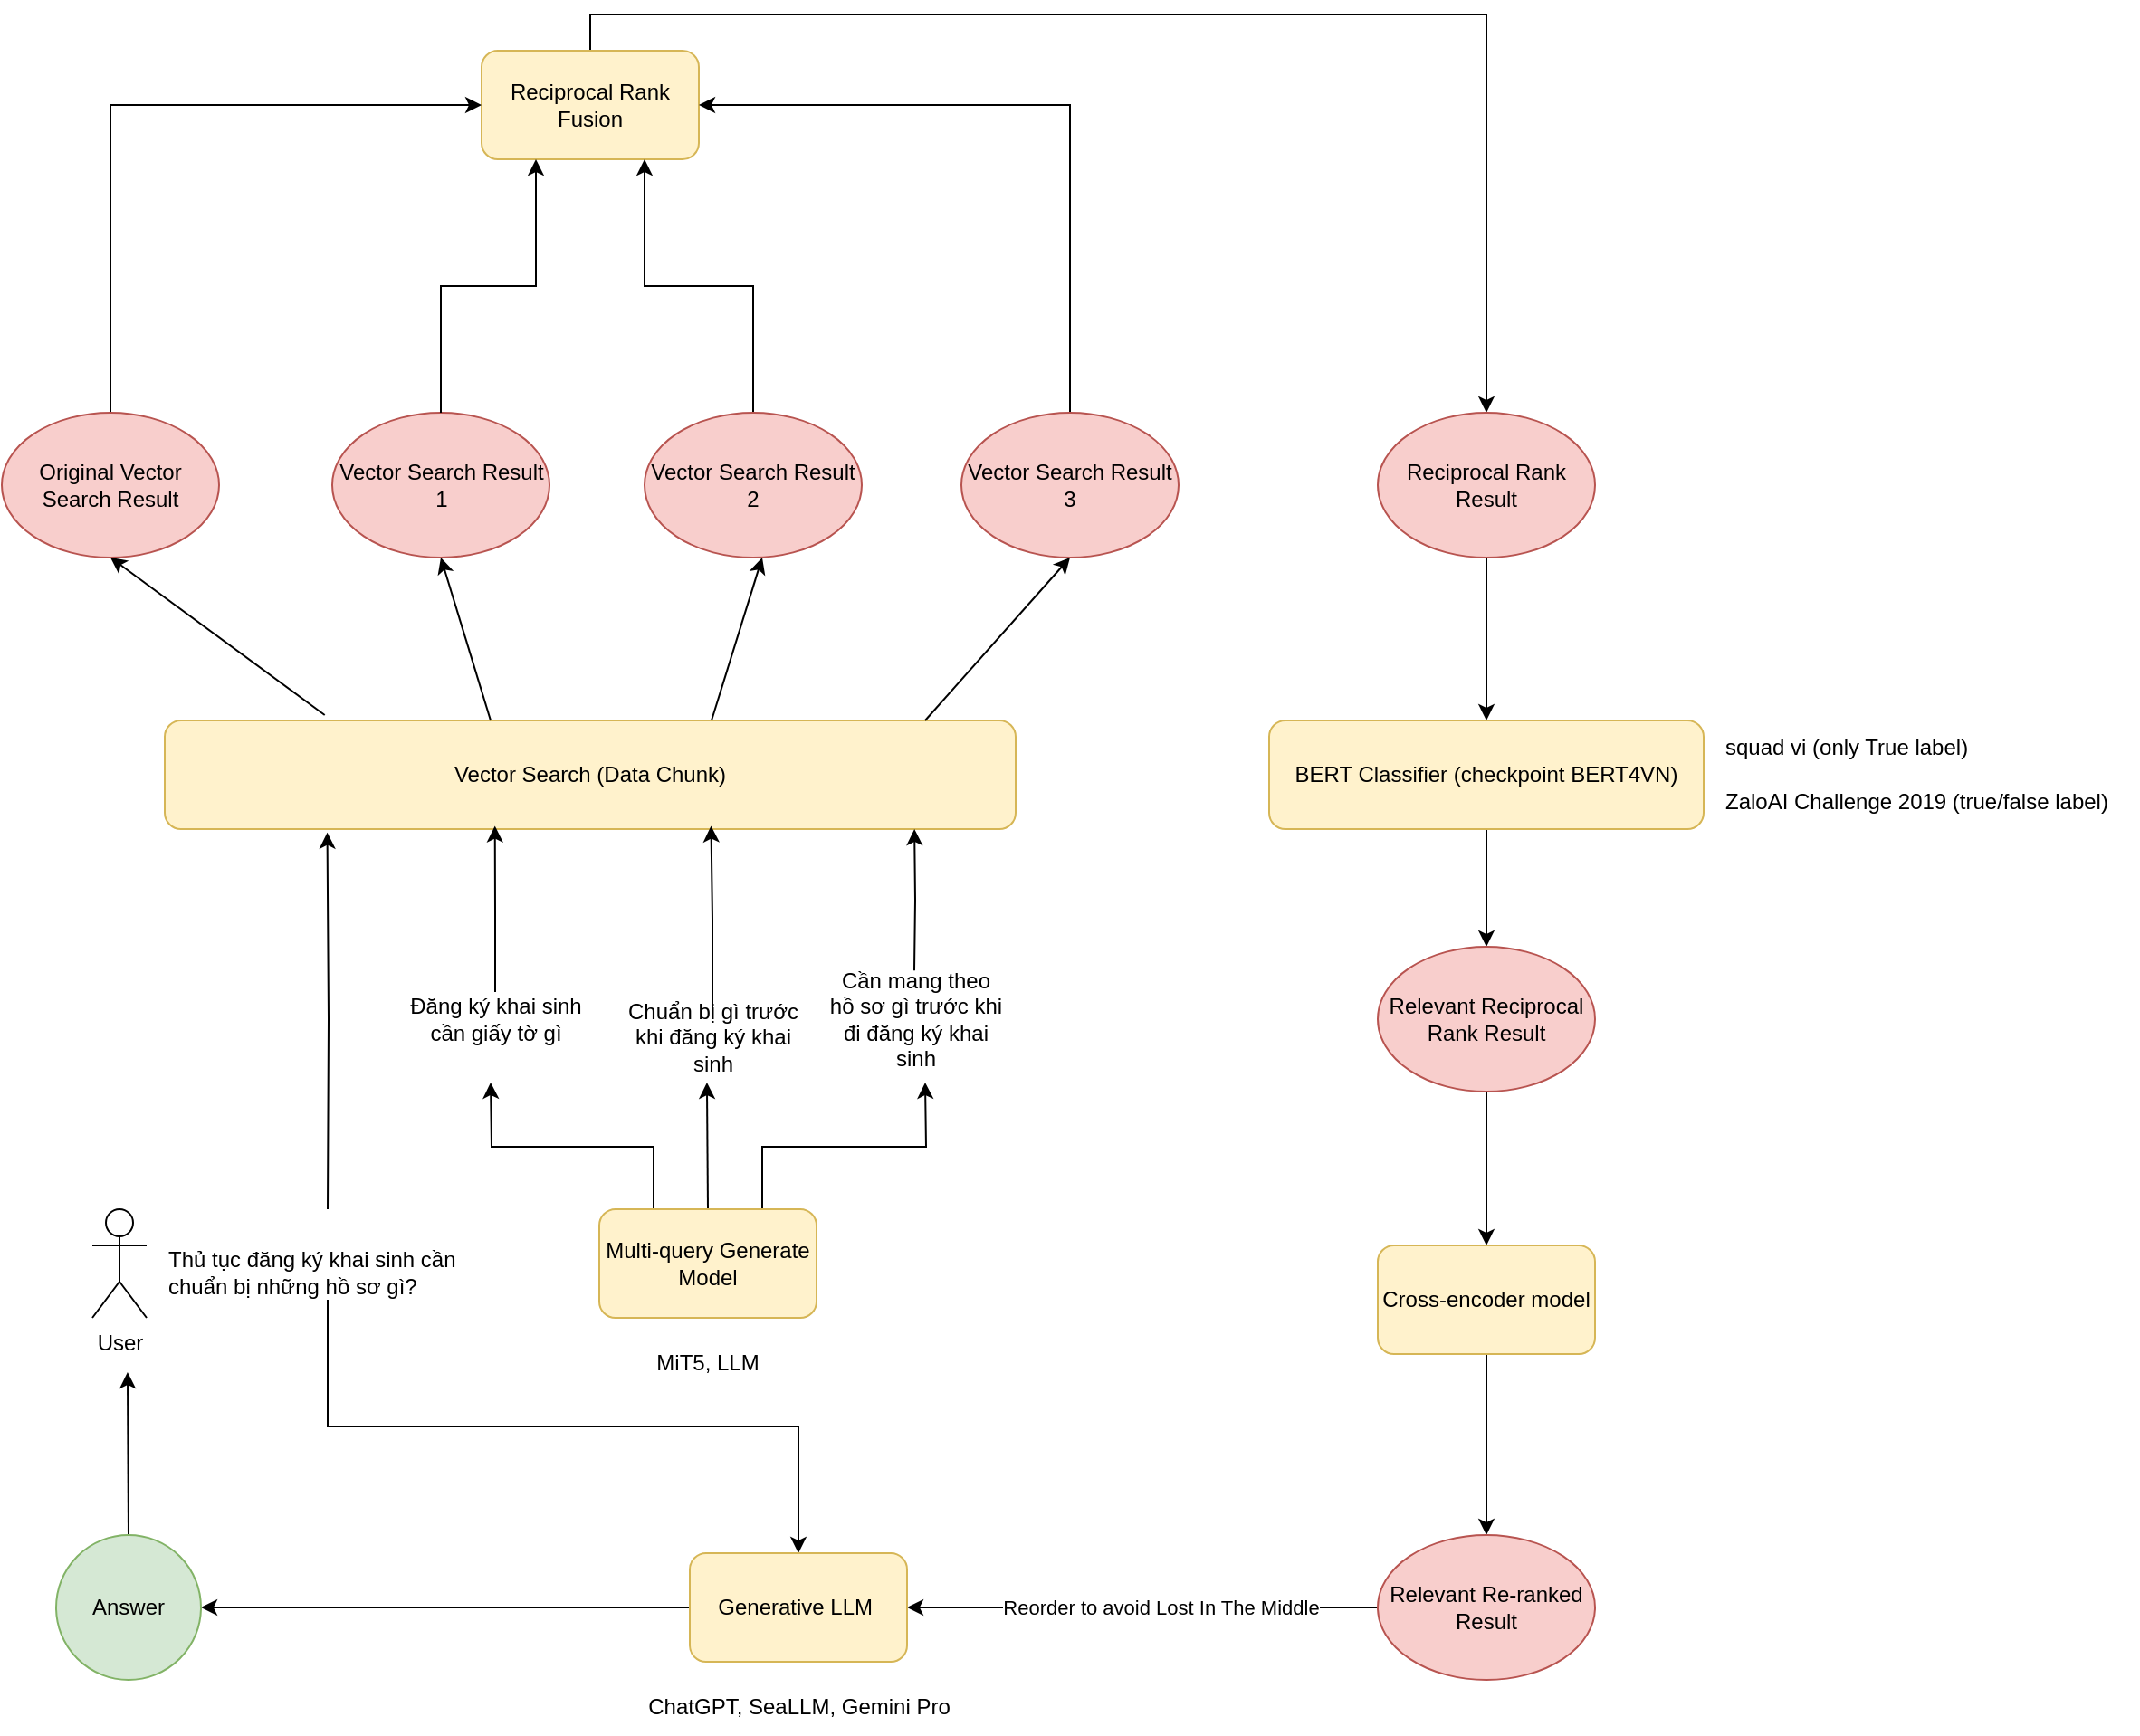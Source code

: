 <mxfile version="22.1.16" type="device">
  <diagram name="Page-1" id="QrG4sLnQrkts0TlJxXnn">
    <mxGraphModel dx="1307" dy="1101" grid="1" gridSize="10" guides="1" tooltips="1" connect="1" arrows="1" fold="1" page="0" pageScale="1" pageWidth="1100" pageHeight="850" math="0" shadow="0">
      <root>
        <mxCell id="0" />
        <mxCell id="1" parent="0" />
        <mxCell id="ambx4dIdu_V6Q4sdXxfq-1" value="User" style="shape=umlActor;verticalLabelPosition=bottom;verticalAlign=top;html=1;outlineConnect=0;" vertex="1" parent="1">
          <mxGeometry x="50" y="280" width="30" height="60" as="geometry" />
        </mxCell>
        <mxCell id="ambx4dIdu_V6Q4sdXxfq-18" style="edgeStyle=orthogonalEdgeStyle;rounded=0;orthogonalLoop=1;jettySize=auto;html=1;entryX=0.191;entryY=1.031;entryDx=0;entryDy=0;entryPerimeter=0;" edge="1" parent="1" target="ambx4dIdu_V6Q4sdXxfq-12">
          <mxGeometry relative="1" as="geometry">
            <mxPoint x="180" y="130.0" as="targetPoint" />
            <mxPoint x="180" y="280" as="sourcePoint" />
          </mxGeometry>
        </mxCell>
        <mxCell id="ambx4dIdu_V6Q4sdXxfq-52" style="edgeStyle=orthogonalEdgeStyle;rounded=0;orthogonalLoop=1;jettySize=auto;html=1;exitX=0.5;exitY=1;exitDx=0;exitDy=0;" edge="1" parent="1" source="ambx4dIdu_V6Q4sdXxfq-2" target="ambx4dIdu_V6Q4sdXxfq-49">
          <mxGeometry relative="1" as="geometry" />
        </mxCell>
        <mxCell id="ambx4dIdu_V6Q4sdXxfq-2" value="Thủ tục đăng ký khai sinh cần chuẩn bị những hồ sơ gì?" style="text;html=1;strokeColor=none;fillColor=none;align=left;verticalAlign=middle;whiteSpace=wrap;rounded=0;" vertex="1" parent="1">
          <mxGeometry x="90" y="300" width="180" height="30" as="geometry" />
        </mxCell>
        <mxCell id="ambx4dIdu_V6Q4sdXxfq-5" value="" style="group" vertex="1" connectable="0" parent="1">
          <mxGeometry x="325" y="280" width="130" height="60" as="geometry" />
        </mxCell>
        <mxCell id="ambx4dIdu_V6Q4sdXxfq-33" style="edgeStyle=orthogonalEdgeStyle;rounded=0;orthogonalLoop=1;jettySize=auto;html=1;exitX=0.25;exitY=0;exitDx=0;exitDy=0;" edge="1" parent="ambx4dIdu_V6Q4sdXxfq-5" source="ambx4dIdu_V6Q4sdXxfq-3">
          <mxGeometry relative="1" as="geometry">
            <mxPoint x="-55" y="-70" as="targetPoint" />
          </mxGeometry>
        </mxCell>
        <mxCell id="ambx4dIdu_V6Q4sdXxfq-34" style="edgeStyle=orthogonalEdgeStyle;rounded=0;orthogonalLoop=1;jettySize=auto;html=1;exitX=0.5;exitY=0;exitDx=0;exitDy=0;" edge="1" parent="ambx4dIdu_V6Q4sdXxfq-5" source="ambx4dIdu_V6Q4sdXxfq-3">
          <mxGeometry relative="1" as="geometry">
            <mxPoint x="64.471" y="-70" as="targetPoint" />
          </mxGeometry>
        </mxCell>
        <mxCell id="ambx4dIdu_V6Q4sdXxfq-35" style="edgeStyle=orthogonalEdgeStyle;rounded=0;orthogonalLoop=1;jettySize=auto;html=1;exitX=0.75;exitY=0;exitDx=0;exitDy=0;" edge="1" parent="ambx4dIdu_V6Q4sdXxfq-5" source="ambx4dIdu_V6Q4sdXxfq-3">
          <mxGeometry relative="1" as="geometry">
            <mxPoint x="185" y="-70" as="targetPoint" />
          </mxGeometry>
        </mxCell>
        <mxCell id="ambx4dIdu_V6Q4sdXxfq-3" value="" style="rounded=1;whiteSpace=wrap;html=1;fillColor=#fff2cc;strokeColor=#d6b656;" vertex="1" parent="ambx4dIdu_V6Q4sdXxfq-5">
          <mxGeometry x="5" width="120" height="60" as="geometry" />
        </mxCell>
        <mxCell id="ambx4dIdu_V6Q4sdXxfq-4" value="Multi-query Generate Model" style="text;html=1;strokeColor=none;fillColor=none;align=center;verticalAlign=middle;whiteSpace=wrap;rounded=0;" vertex="1" parent="ambx4dIdu_V6Q4sdXxfq-5">
          <mxGeometry y="15" width="130" height="30" as="geometry" />
        </mxCell>
        <mxCell id="ambx4dIdu_V6Q4sdXxfq-6" value="MiT5, LLM" style="text;html=1;strokeColor=none;fillColor=none;align=center;verticalAlign=middle;whiteSpace=wrap;rounded=0;" vertex="1" parent="1">
          <mxGeometry x="360" y="350" width="60" height="30" as="geometry" />
        </mxCell>
        <mxCell id="ambx4dIdu_V6Q4sdXxfq-7" value="Đăng ký khai sinh cần giấy tờ gì" style="text;html=1;strokeColor=none;fillColor=none;align=center;verticalAlign=middle;whiteSpace=wrap;rounded=0;" vertex="1" parent="1">
          <mxGeometry x="222.5" y="160" width="100" height="30" as="geometry" />
        </mxCell>
        <mxCell id="ambx4dIdu_V6Q4sdXxfq-8" value="Chuẩn bị gì trước khi đăng ký khai sinh" style="text;html=1;strokeColor=none;fillColor=none;align=center;verticalAlign=middle;whiteSpace=wrap;rounded=0;" vertex="1" parent="1">
          <mxGeometry x="342.5" y="170" width="100" height="30" as="geometry" />
        </mxCell>
        <mxCell id="ambx4dIdu_V6Q4sdXxfq-10" value="Cần mang theo hồ sơ gì trước khi đi đăng ký khai sinh" style="text;html=1;strokeColor=none;fillColor=none;align=center;verticalAlign=middle;whiteSpace=wrap;rounded=0;" vertex="1" parent="1">
          <mxGeometry x="455" y="160" width="100" height="30" as="geometry" />
        </mxCell>
        <mxCell id="ambx4dIdu_V6Q4sdXxfq-12" value="Vector Search (Data Chunk)" style="rounded=1;whiteSpace=wrap;html=1;fillColor=#fff2cc;strokeColor=#d6b656;" vertex="1" parent="1">
          <mxGeometry x="90" y="10" width="470" height="60" as="geometry" />
        </mxCell>
        <mxCell id="ambx4dIdu_V6Q4sdXxfq-14" style="edgeStyle=orthogonalEdgeStyle;rounded=0;orthogonalLoop=1;jettySize=auto;html=1;exitX=0.5;exitY=0;exitDx=0;exitDy=0;entryX=0.388;entryY=0.971;entryDx=0;entryDy=0;entryPerimeter=0;" edge="1" parent="1" source="ambx4dIdu_V6Q4sdXxfq-7" target="ambx4dIdu_V6Q4sdXxfq-12">
          <mxGeometry relative="1" as="geometry" />
        </mxCell>
        <mxCell id="ambx4dIdu_V6Q4sdXxfq-15" style="edgeStyle=orthogonalEdgeStyle;rounded=0;orthogonalLoop=1;jettySize=auto;html=1;exitX=0.5;exitY=0;exitDx=0;exitDy=0;entryX=0.642;entryY=0.971;entryDx=0;entryDy=0;entryPerimeter=0;" edge="1" parent="1" source="ambx4dIdu_V6Q4sdXxfq-8" target="ambx4dIdu_V6Q4sdXxfq-12">
          <mxGeometry relative="1" as="geometry" />
        </mxCell>
        <mxCell id="ambx4dIdu_V6Q4sdXxfq-17" style="edgeStyle=orthogonalEdgeStyle;rounded=0;orthogonalLoop=1;jettySize=auto;html=1;entryX=0.881;entryY=1.032;entryDx=0;entryDy=0;entryPerimeter=0;" edge="1" parent="1">
          <mxGeometry relative="1" as="geometry">
            <mxPoint x="504" y="148.08" as="sourcePoint" />
            <mxPoint x="504.07" y="70.0" as="targetPoint" />
          </mxGeometry>
        </mxCell>
        <mxCell id="ambx4dIdu_V6Q4sdXxfq-37" style="edgeStyle=orthogonalEdgeStyle;rounded=0;orthogonalLoop=1;jettySize=auto;html=1;exitX=0.5;exitY=0;exitDx=0;exitDy=0;" edge="1" parent="1" source="ambx4dIdu_V6Q4sdXxfq-19" target="ambx4dIdu_V6Q4sdXxfq-36">
          <mxGeometry relative="1" as="geometry" />
        </mxCell>
        <mxCell id="ambx4dIdu_V6Q4sdXxfq-19" value="Reciprocal Rank Fusion" style="rounded=1;whiteSpace=wrap;html=1;fillColor=#fff2cc;strokeColor=#d6b656;" vertex="1" parent="1">
          <mxGeometry x="265" y="-360" width="120" height="60" as="geometry" />
        </mxCell>
        <mxCell id="ambx4dIdu_V6Q4sdXxfq-24" style="edgeStyle=orthogonalEdgeStyle;rounded=0;orthogonalLoop=1;jettySize=auto;html=1;exitX=0.5;exitY=0;exitDx=0;exitDy=0;entryX=0;entryY=0.5;entryDx=0;entryDy=0;" edge="1" parent="1" source="ambx4dIdu_V6Q4sdXxfq-20" target="ambx4dIdu_V6Q4sdXxfq-19">
          <mxGeometry relative="1" as="geometry" />
        </mxCell>
        <mxCell id="ambx4dIdu_V6Q4sdXxfq-20" value="Original Vector Search Result" style="ellipse;whiteSpace=wrap;html=1;fillColor=#f8cecc;strokeColor=#b85450;" vertex="1" parent="1">
          <mxGeometry y="-160" width="120" height="80" as="geometry" />
        </mxCell>
        <mxCell id="ambx4dIdu_V6Q4sdXxfq-21" value="Vector Search Result 1" style="ellipse;whiteSpace=wrap;html=1;fillColor=#f8cecc;strokeColor=#b85450;" vertex="1" parent="1">
          <mxGeometry x="182.5" y="-160" width="120" height="80" as="geometry" />
        </mxCell>
        <mxCell id="ambx4dIdu_V6Q4sdXxfq-26" style="edgeStyle=orthogonalEdgeStyle;rounded=0;orthogonalLoop=1;jettySize=auto;html=1;exitX=0.5;exitY=0;exitDx=0;exitDy=0;entryX=0.75;entryY=1;entryDx=0;entryDy=0;" edge="1" parent="1" source="ambx4dIdu_V6Q4sdXxfq-22" target="ambx4dIdu_V6Q4sdXxfq-19">
          <mxGeometry relative="1" as="geometry" />
        </mxCell>
        <mxCell id="ambx4dIdu_V6Q4sdXxfq-22" value="Vector Search Result 2" style="ellipse;whiteSpace=wrap;html=1;fillColor=#f8cecc;strokeColor=#b85450;" vertex="1" parent="1">
          <mxGeometry x="355" y="-160" width="120" height="80" as="geometry" />
        </mxCell>
        <mxCell id="ambx4dIdu_V6Q4sdXxfq-27" style="edgeStyle=orthogonalEdgeStyle;rounded=0;orthogonalLoop=1;jettySize=auto;html=1;exitX=0.5;exitY=0;exitDx=0;exitDy=0;entryX=1;entryY=0.5;entryDx=0;entryDy=0;" edge="1" parent="1" source="ambx4dIdu_V6Q4sdXxfq-23" target="ambx4dIdu_V6Q4sdXxfq-19">
          <mxGeometry relative="1" as="geometry" />
        </mxCell>
        <mxCell id="ambx4dIdu_V6Q4sdXxfq-23" value="Vector Search Result 3" style="ellipse;whiteSpace=wrap;html=1;fillColor=#f8cecc;strokeColor=#b85450;" vertex="1" parent="1">
          <mxGeometry x="530" y="-160" width="120" height="80" as="geometry" />
        </mxCell>
        <mxCell id="ambx4dIdu_V6Q4sdXxfq-25" style="edgeStyle=orthogonalEdgeStyle;rounded=0;orthogonalLoop=1;jettySize=auto;html=1;exitX=0.5;exitY=0;exitDx=0;exitDy=0;entryX=0.25;entryY=1;entryDx=0;entryDy=0;" edge="1" parent="1" source="ambx4dIdu_V6Q4sdXxfq-21" target="ambx4dIdu_V6Q4sdXxfq-19">
          <mxGeometry relative="1" as="geometry" />
        </mxCell>
        <mxCell id="ambx4dIdu_V6Q4sdXxfq-28" value="" style="endArrow=classic;html=1;rounded=0;entryX=0.5;entryY=1;entryDx=0;entryDy=0;exitX=0.188;exitY=-0.05;exitDx=0;exitDy=0;exitPerimeter=0;" edge="1" parent="1" source="ambx4dIdu_V6Q4sdXxfq-12" target="ambx4dIdu_V6Q4sdXxfq-20">
          <mxGeometry width="50" height="50" relative="1" as="geometry">
            <mxPoint x="150" y="10" as="sourcePoint" />
            <mxPoint x="200" y="-40" as="targetPoint" />
          </mxGeometry>
        </mxCell>
        <mxCell id="ambx4dIdu_V6Q4sdXxfq-29" value="" style="endArrow=classic;html=1;rounded=0;entryX=0.5;entryY=1;entryDx=0;entryDy=0;" edge="1" parent="1" target="ambx4dIdu_V6Q4sdXxfq-21">
          <mxGeometry width="50" height="50" relative="1" as="geometry">
            <mxPoint x="270" y="10" as="sourcePoint" />
            <mxPoint x="320" y="-40" as="targetPoint" />
          </mxGeometry>
        </mxCell>
        <mxCell id="ambx4dIdu_V6Q4sdXxfq-30" value="" style="endArrow=classic;html=1;rounded=0;entryX=0.5;entryY=1;entryDx=0;entryDy=0;" edge="1" parent="1">
          <mxGeometry width="50" height="50" relative="1" as="geometry">
            <mxPoint x="392" y="10" as="sourcePoint" />
            <mxPoint x="420" y="-80" as="targetPoint" />
          </mxGeometry>
        </mxCell>
        <mxCell id="ambx4dIdu_V6Q4sdXxfq-31" value="" style="endArrow=classic;html=1;rounded=0;entryX=0.5;entryY=1;entryDx=0;entryDy=0;" edge="1" parent="1" target="ambx4dIdu_V6Q4sdXxfq-23">
          <mxGeometry width="50" height="50" relative="1" as="geometry">
            <mxPoint x="510" y="10" as="sourcePoint" />
            <mxPoint x="538" y="-80" as="targetPoint" />
          </mxGeometry>
        </mxCell>
        <mxCell id="ambx4dIdu_V6Q4sdXxfq-36" value="Reciprocal Rank Result" style="ellipse;whiteSpace=wrap;html=1;fillColor=#f8cecc;strokeColor=#b85450;" vertex="1" parent="1">
          <mxGeometry x="760" y="-160" width="120" height="80" as="geometry" />
        </mxCell>
        <mxCell id="ambx4dIdu_V6Q4sdXxfq-44" style="edgeStyle=orthogonalEdgeStyle;rounded=0;orthogonalLoop=1;jettySize=auto;html=1;exitX=0.5;exitY=1;exitDx=0;exitDy=0;entryX=0.5;entryY=0;entryDx=0;entryDy=0;" edge="1" parent="1" source="ambx4dIdu_V6Q4sdXxfq-38" target="ambx4dIdu_V6Q4sdXxfq-42">
          <mxGeometry relative="1" as="geometry" />
        </mxCell>
        <mxCell id="ambx4dIdu_V6Q4sdXxfq-38" value="BERT Classifier (checkpoint BERT4VN)" style="rounded=1;whiteSpace=wrap;html=1;fillColor=#fff2cc;strokeColor=#d6b656;" vertex="1" parent="1">
          <mxGeometry x="700" y="10" width="240" height="60" as="geometry" />
        </mxCell>
        <mxCell id="ambx4dIdu_V6Q4sdXxfq-39" style="edgeStyle=orthogonalEdgeStyle;rounded=0;orthogonalLoop=1;jettySize=auto;html=1;exitX=0.5;exitY=1;exitDx=0;exitDy=0;entryX=0.5;entryY=0;entryDx=0;entryDy=0;" edge="1" parent="1" source="ambx4dIdu_V6Q4sdXxfq-36" target="ambx4dIdu_V6Q4sdXxfq-38">
          <mxGeometry relative="1" as="geometry" />
        </mxCell>
        <mxCell id="ambx4dIdu_V6Q4sdXxfq-40" value="squad vi (only True label)" style="text;html=1;align=left;verticalAlign=middle;resizable=0;points=[];autosize=1;strokeColor=none;fillColor=none;" vertex="1" parent="1">
          <mxGeometry x="950" y="10" width="160" height="30" as="geometry" />
        </mxCell>
        <mxCell id="ambx4dIdu_V6Q4sdXxfq-41" value="ZaloAI Challenge 2019 (true/false label)" style="text;html=1;align=left;verticalAlign=middle;resizable=0;points=[];autosize=1;strokeColor=none;fillColor=none;" vertex="1" parent="1">
          <mxGeometry x="950" y="40" width="230" height="30" as="geometry" />
        </mxCell>
        <mxCell id="ambx4dIdu_V6Q4sdXxfq-46" style="edgeStyle=orthogonalEdgeStyle;rounded=0;orthogonalLoop=1;jettySize=auto;html=1;exitX=0.5;exitY=1;exitDx=0;exitDy=0;entryX=0.5;entryY=0;entryDx=0;entryDy=0;" edge="1" parent="1" source="ambx4dIdu_V6Q4sdXxfq-42" target="ambx4dIdu_V6Q4sdXxfq-45">
          <mxGeometry relative="1" as="geometry" />
        </mxCell>
        <mxCell id="ambx4dIdu_V6Q4sdXxfq-42" value="Relevant Reciprocal Rank Result" style="ellipse;whiteSpace=wrap;html=1;fillColor=#f8cecc;strokeColor=#b85450;" vertex="1" parent="1">
          <mxGeometry x="760" y="135" width="120" height="80" as="geometry" />
        </mxCell>
        <mxCell id="ambx4dIdu_V6Q4sdXxfq-48" style="edgeStyle=orthogonalEdgeStyle;rounded=0;orthogonalLoop=1;jettySize=auto;html=1;exitX=0.5;exitY=1;exitDx=0;exitDy=0;entryX=0.5;entryY=0;entryDx=0;entryDy=0;" edge="1" parent="1" source="ambx4dIdu_V6Q4sdXxfq-45" target="ambx4dIdu_V6Q4sdXxfq-47">
          <mxGeometry relative="1" as="geometry" />
        </mxCell>
        <mxCell id="ambx4dIdu_V6Q4sdXxfq-45" value="Cross-encoder model" style="rounded=1;whiteSpace=wrap;html=1;fillColor=#fff2cc;strokeColor=#d6b656;" vertex="1" parent="1">
          <mxGeometry x="760" y="300" width="120" height="60" as="geometry" />
        </mxCell>
        <mxCell id="ambx4dIdu_V6Q4sdXxfq-50" style="edgeStyle=orthogonalEdgeStyle;rounded=0;orthogonalLoop=1;jettySize=auto;html=1;exitX=0;exitY=0.5;exitDx=0;exitDy=0;entryX=1;entryY=0.5;entryDx=0;entryDy=0;" edge="1" parent="1" source="ambx4dIdu_V6Q4sdXxfq-47" target="ambx4dIdu_V6Q4sdXxfq-49">
          <mxGeometry relative="1" as="geometry" />
        </mxCell>
        <mxCell id="ambx4dIdu_V6Q4sdXxfq-51" value="Reorder to avoid Lost In The Middle" style="edgeLabel;html=1;align=center;verticalAlign=middle;resizable=0;points=[];" vertex="1" connectable="0" parent="ambx4dIdu_V6Q4sdXxfq-50">
          <mxGeometry x="-0.072" relative="1" as="geometry">
            <mxPoint as="offset" />
          </mxGeometry>
        </mxCell>
        <mxCell id="ambx4dIdu_V6Q4sdXxfq-47" value="Relevant Re-ranked Result" style="ellipse;whiteSpace=wrap;html=1;fillColor=#f8cecc;strokeColor=#b85450;" vertex="1" parent="1">
          <mxGeometry x="760" y="460" width="120" height="80" as="geometry" />
        </mxCell>
        <mxCell id="ambx4dIdu_V6Q4sdXxfq-55" style="edgeStyle=orthogonalEdgeStyle;rounded=0;orthogonalLoop=1;jettySize=auto;html=1;exitX=0;exitY=0.5;exitDx=0;exitDy=0;entryX=1;entryY=0.5;entryDx=0;entryDy=0;" edge="1" parent="1" source="ambx4dIdu_V6Q4sdXxfq-49" target="ambx4dIdu_V6Q4sdXxfq-54">
          <mxGeometry relative="1" as="geometry" />
        </mxCell>
        <mxCell id="ambx4dIdu_V6Q4sdXxfq-49" value="Generative LLM&amp;nbsp;" style="rounded=1;whiteSpace=wrap;html=1;fillColor=#fff2cc;strokeColor=#d6b656;" vertex="1" parent="1">
          <mxGeometry x="380" y="470" width="120" height="60" as="geometry" />
        </mxCell>
        <mxCell id="ambx4dIdu_V6Q4sdXxfq-56" style="edgeStyle=orthogonalEdgeStyle;rounded=0;orthogonalLoop=1;jettySize=auto;html=1;exitX=0.5;exitY=0;exitDx=0;exitDy=0;" edge="1" parent="1" source="ambx4dIdu_V6Q4sdXxfq-54">
          <mxGeometry relative="1" as="geometry">
            <mxPoint x="69.471" y="370" as="targetPoint" />
          </mxGeometry>
        </mxCell>
        <mxCell id="ambx4dIdu_V6Q4sdXxfq-54" value="Answer" style="ellipse;whiteSpace=wrap;html=1;aspect=fixed;fillColor=#d5e8d4;strokeColor=#82b366;" vertex="1" parent="1">
          <mxGeometry x="30" y="460" width="80" height="80" as="geometry" />
        </mxCell>
        <mxCell id="ambx4dIdu_V6Q4sdXxfq-57" value="ChatGPT, SeaLLM, Gemini Pro" style="text;html=1;align=center;verticalAlign=middle;resizable=0;points=[];autosize=1;strokeColor=none;fillColor=none;" vertex="1" parent="1">
          <mxGeometry x="345" y="540" width="190" height="30" as="geometry" />
        </mxCell>
      </root>
    </mxGraphModel>
  </diagram>
</mxfile>

